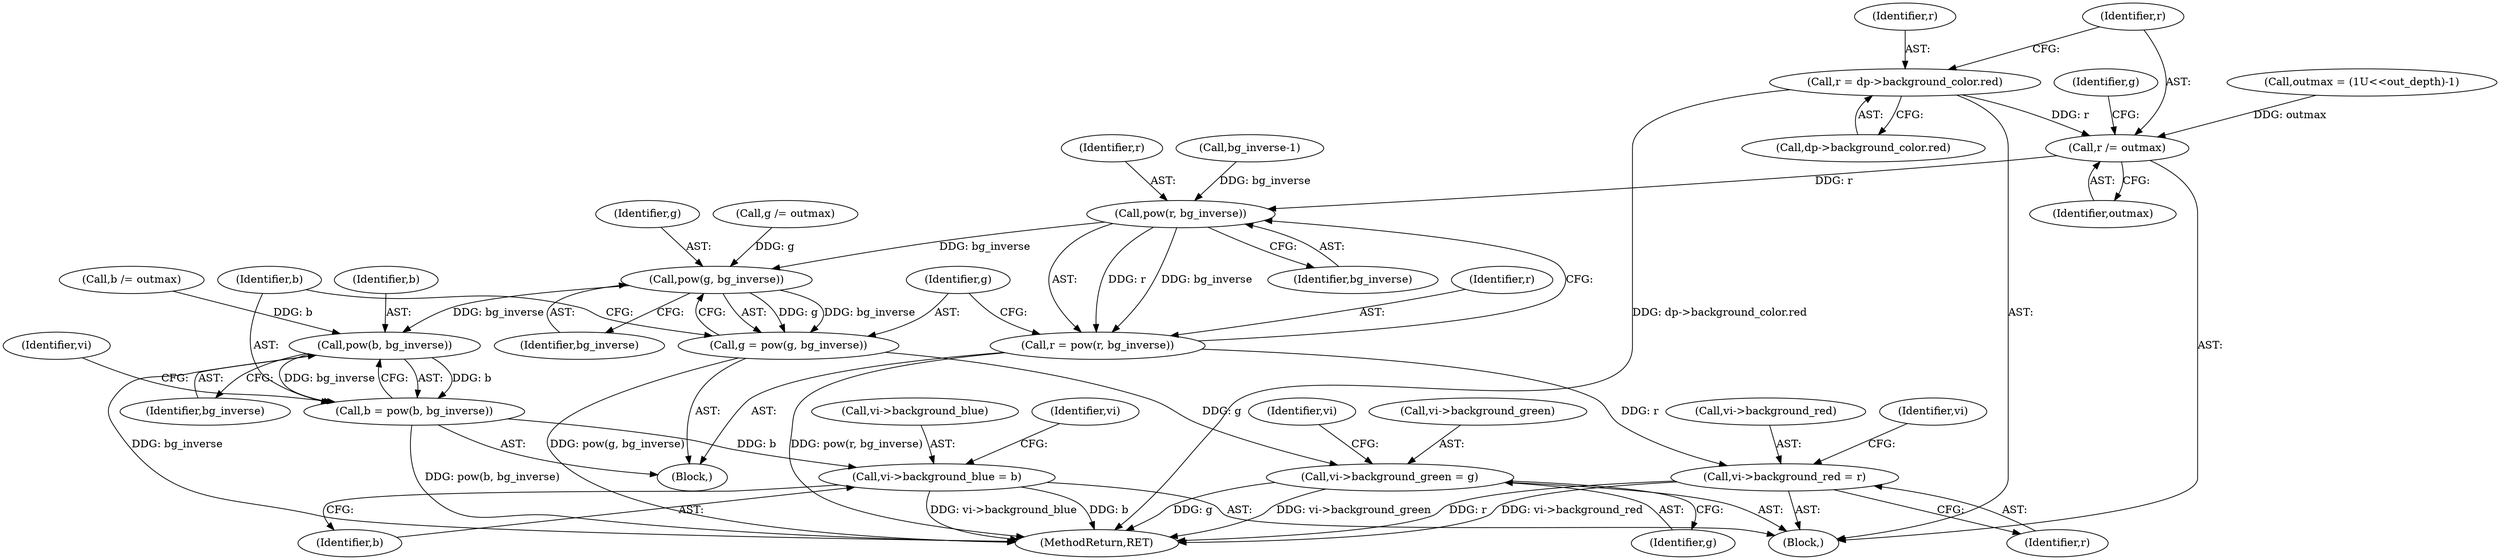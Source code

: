 digraph "0_Android_9d4853418ab2f754c2b63e091c29c5529b8b86ca_92@pointer" {
"1000375" [label="(Call,r = dp->background_color.red)"];
"1000382" [label="(Call,r /= outmax)"];
"1000415" [label="(Call,pow(r, bg_inverse))"];
"1000413" [label="(Call,r = pow(r, bg_inverse))"];
"1000428" [label="(Call,vi->background_red = r)"];
"1000420" [label="(Call,pow(g, bg_inverse))"];
"1000418" [label="(Call,g = pow(g, bg_inverse))"];
"1000433" [label="(Call,vi->background_green = g)"];
"1000425" [label="(Call,pow(b, bg_inverse))"];
"1000423" [label="(Call,b = pow(b, bg_inverse))"];
"1000438" [label="(Call,vi->background_blue = b)"];
"1000425" [label="(Call,pow(b, bg_inverse))"];
"1000418" [label="(Call,g = pow(g, bg_inverse))"];
"1000437" [label="(Identifier,g)"];
"1000363" [label="(Block,)"];
"1000112" [label="(Call,outmax = (1U<<out_depth)-1)"];
"1000376" [label="(Identifier,r)"];
"1000426" [label="(Identifier,b)"];
"1000419" [label="(Identifier,g)"];
"1000438" [label="(Call,vi->background_blue = b)"];
"1000427" [label="(Identifier,bg_inverse)"];
"1000420" [label="(Call,pow(g, bg_inverse))"];
"1000413" [label="(Call,r = pow(r, bg_inverse))"];
"1000433" [label="(Call,vi->background_green = g)"];
"1000421" [label="(Identifier,g)"];
"1000383" [label="(Identifier,r)"];
"1000429" [label="(Call,vi->background_red)"];
"1000384" [label="(Identifier,outmax)"];
"1000392" [label="(Call,g /= outmax)"];
"1000432" [label="(Identifier,r)"];
"1000382" [label="(Call,r /= outmax)"];
"1000435" [label="(Identifier,vi)"];
"1000416" [label="(Identifier,r)"];
"1000375" [label="(Call,r = dp->background_color.red)"];
"1000417" [label="(Identifier,bg_inverse)"];
"1000452" [label="(Identifier,vi)"];
"1000440" [label="(Identifier,vi)"];
"1000414" [label="(Identifier,r)"];
"1000430" [label="(Identifier,vi)"];
"1000386" [label="(Identifier,g)"];
"1000412" [label="(Block,)"];
"1000525" [label="(MethodReturn,RET)"];
"1000428" [label="(Call,vi->background_red = r)"];
"1000439" [label="(Call,vi->background_blue)"];
"1000422" [label="(Identifier,bg_inverse)"];
"1000415" [label="(Call,pow(r, bg_inverse))"];
"1000434" [label="(Call,vi->background_green)"];
"1000442" [label="(Identifier,b)"];
"1000402" [label="(Call,b /= outmax)"];
"1000408" [label="(Call,bg_inverse-1)"];
"1000377" [label="(Call,dp->background_color.red)"];
"1000423" [label="(Call,b = pow(b, bg_inverse))"];
"1000424" [label="(Identifier,b)"];
"1000375" -> "1000363"  [label="AST: "];
"1000375" -> "1000377"  [label="CFG: "];
"1000376" -> "1000375"  [label="AST: "];
"1000377" -> "1000375"  [label="AST: "];
"1000383" -> "1000375"  [label="CFG: "];
"1000375" -> "1000525"  [label="DDG: dp->background_color.red"];
"1000375" -> "1000382"  [label="DDG: r"];
"1000382" -> "1000363"  [label="AST: "];
"1000382" -> "1000384"  [label="CFG: "];
"1000383" -> "1000382"  [label="AST: "];
"1000384" -> "1000382"  [label="AST: "];
"1000386" -> "1000382"  [label="CFG: "];
"1000112" -> "1000382"  [label="DDG: outmax"];
"1000382" -> "1000415"  [label="DDG: r"];
"1000415" -> "1000413"  [label="AST: "];
"1000415" -> "1000417"  [label="CFG: "];
"1000416" -> "1000415"  [label="AST: "];
"1000417" -> "1000415"  [label="AST: "];
"1000413" -> "1000415"  [label="CFG: "];
"1000415" -> "1000413"  [label="DDG: r"];
"1000415" -> "1000413"  [label="DDG: bg_inverse"];
"1000408" -> "1000415"  [label="DDG: bg_inverse"];
"1000415" -> "1000420"  [label="DDG: bg_inverse"];
"1000413" -> "1000412"  [label="AST: "];
"1000414" -> "1000413"  [label="AST: "];
"1000419" -> "1000413"  [label="CFG: "];
"1000413" -> "1000525"  [label="DDG: pow(r, bg_inverse)"];
"1000413" -> "1000428"  [label="DDG: r"];
"1000428" -> "1000363"  [label="AST: "];
"1000428" -> "1000432"  [label="CFG: "];
"1000429" -> "1000428"  [label="AST: "];
"1000432" -> "1000428"  [label="AST: "];
"1000435" -> "1000428"  [label="CFG: "];
"1000428" -> "1000525"  [label="DDG: r"];
"1000428" -> "1000525"  [label="DDG: vi->background_red"];
"1000420" -> "1000418"  [label="AST: "];
"1000420" -> "1000422"  [label="CFG: "];
"1000421" -> "1000420"  [label="AST: "];
"1000422" -> "1000420"  [label="AST: "];
"1000418" -> "1000420"  [label="CFG: "];
"1000420" -> "1000418"  [label="DDG: g"];
"1000420" -> "1000418"  [label="DDG: bg_inverse"];
"1000392" -> "1000420"  [label="DDG: g"];
"1000420" -> "1000425"  [label="DDG: bg_inverse"];
"1000418" -> "1000412"  [label="AST: "];
"1000419" -> "1000418"  [label="AST: "];
"1000424" -> "1000418"  [label="CFG: "];
"1000418" -> "1000525"  [label="DDG: pow(g, bg_inverse)"];
"1000418" -> "1000433"  [label="DDG: g"];
"1000433" -> "1000363"  [label="AST: "];
"1000433" -> "1000437"  [label="CFG: "];
"1000434" -> "1000433"  [label="AST: "];
"1000437" -> "1000433"  [label="AST: "];
"1000440" -> "1000433"  [label="CFG: "];
"1000433" -> "1000525"  [label="DDG: g"];
"1000433" -> "1000525"  [label="DDG: vi->background_green"];
"1000425" -> "1000423"  [label="AST: "];
"1000425" -> "1000427"  [label="CFG: "];
"1000426" -> "1000425"  [label="AST: "];
"1000427" -> "1000425"  [label="AST: "];
"1000423" -> "1000425"  [label="CFG: "];
"1000425" -> "1000525"  [label="DDG: bg_inverse"];
"1000425" -> "1000423"  [label="DDG: b"];
"1000425" -> "1000423"  [label="DDG: bg_inverse"];
"1000402" -> "1000425"  [label="DDG: b"];
"1000423" -> "1000412"  [label="AST: "];
"1000424" -> "1000423"  [label="AST: "];
"1000430" -> "1000423"  [label="CFG: "];
"1000423" -> "1000525"  [label="DDG: pow(b, bg_inverse)"];
"1000423" -> "1000438"  [label="DDG: b"];
"1000438" -> "1000363"  [label="AST: "];
"1000438" -> "1000442"  [label="CFG: "];
"1000439" -> "1000438"  [label="AST: "];
"1000442" -> "1000438"  [label="AST: "];
"1000452" -> "1000438"  [label="CFG: "];
"1000438" -> "1000525"  [label="DDG: b"];
"1000438" -> "1000525"  [label="DDG: vi->background_blue"];
}
